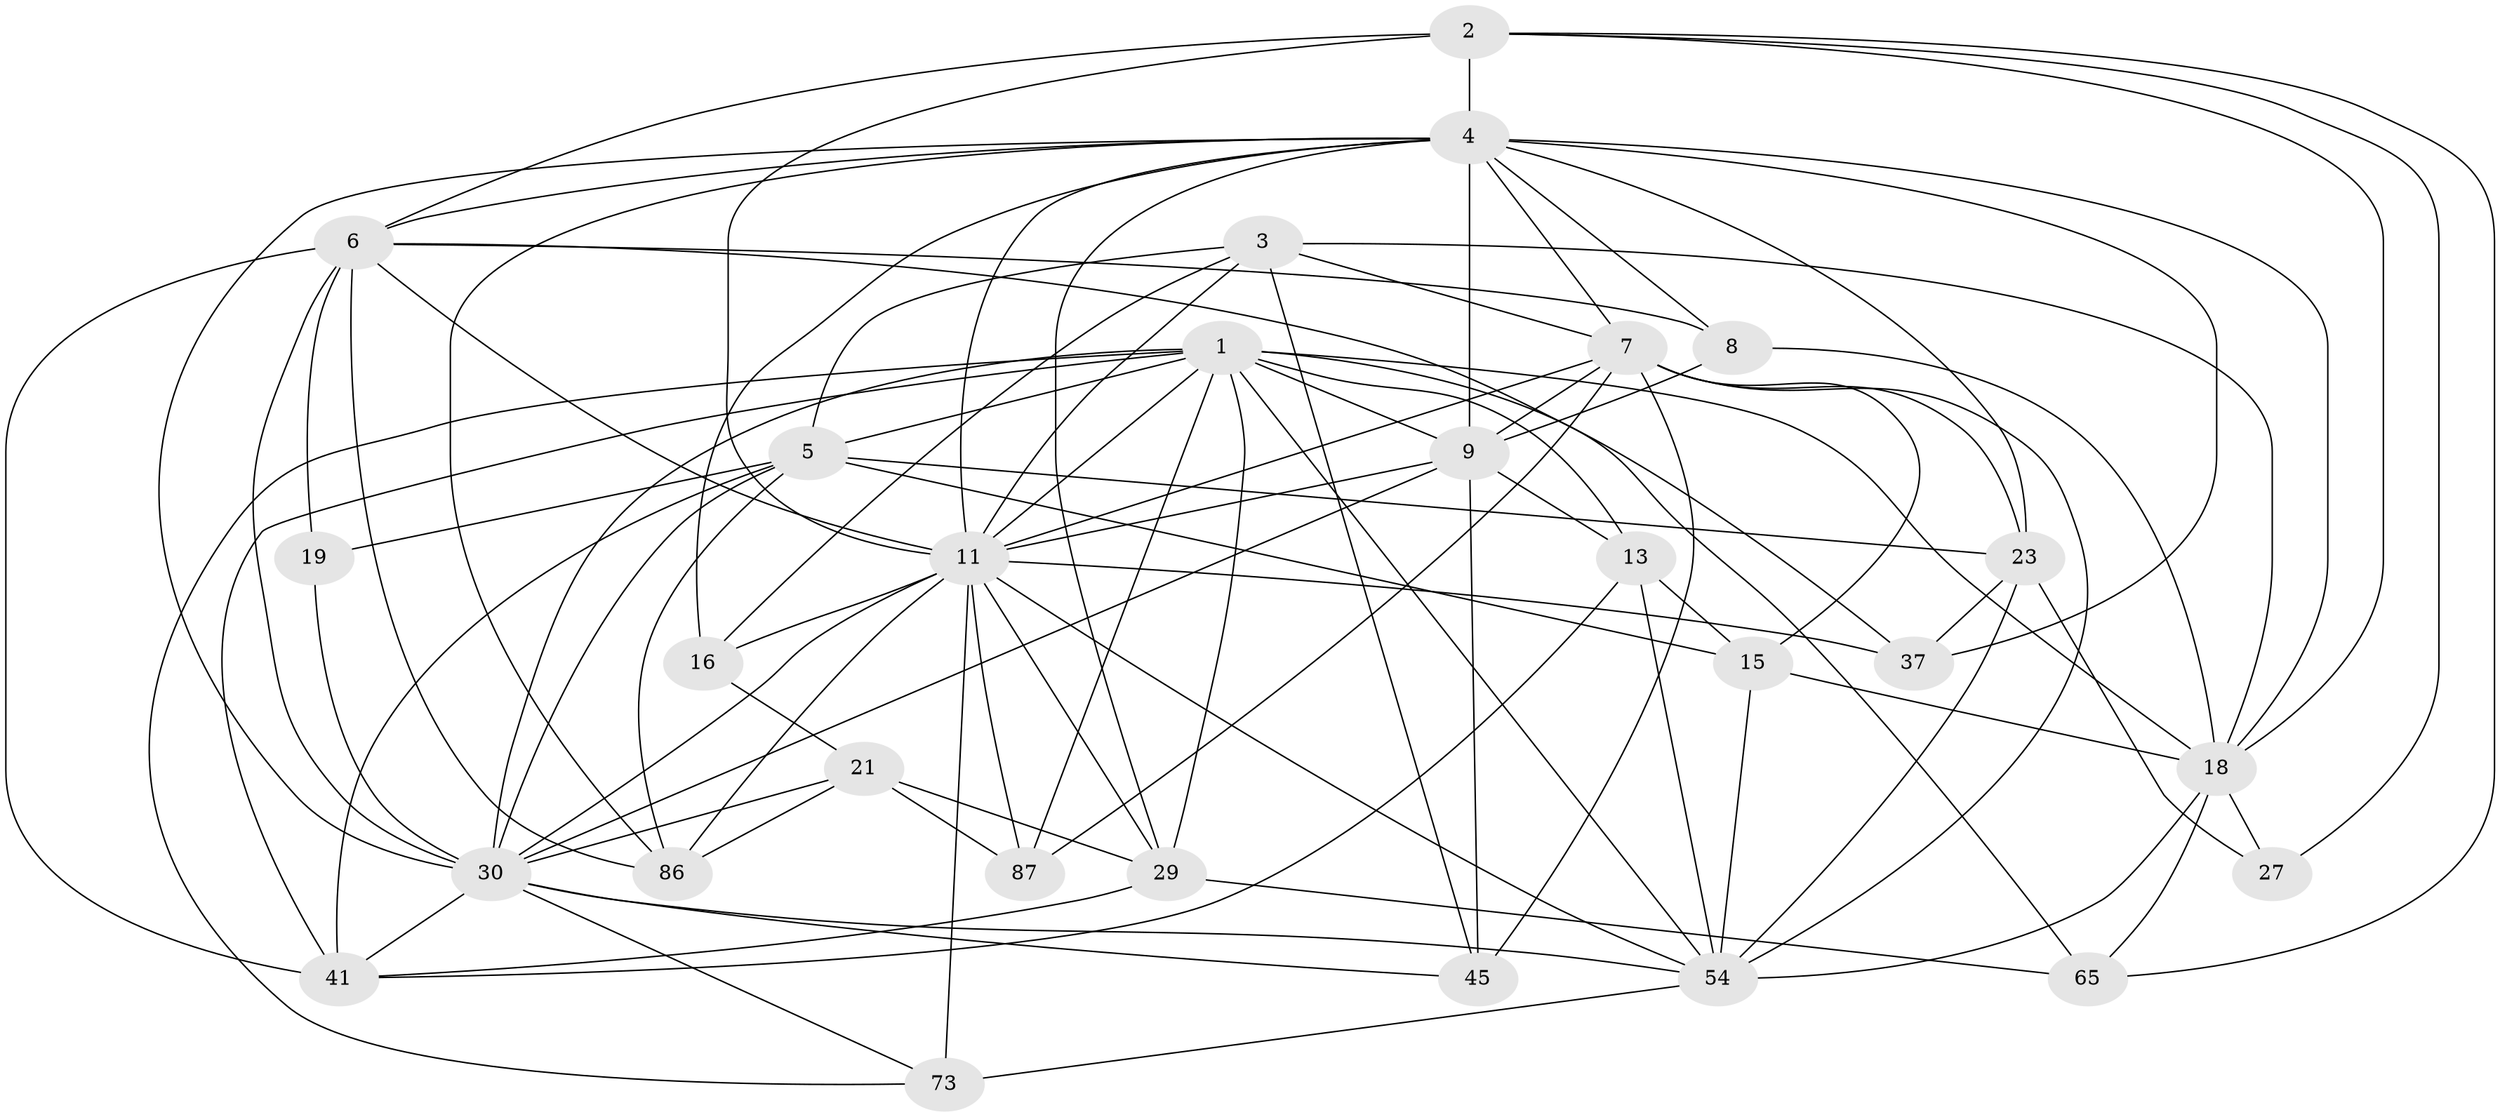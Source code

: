 // original degree distribution, {4: 0.2, 5: 0.29473684210526313, 6: 0.07368421052631578, 7: 0.021052631578947368, 3: 0.3157894736842105, 2: 0.09473684210526316}
// Generated by graph-tools (version 1.1) at 2025/18/03/04/25 18:18:44]
// undirected, 28 vertices, 94 edges
graph export_dot {
graph [start="1"]
  node [color=gray90,style=filled];
  1 [super="+40+24"];
  2 [super="+61+28"];
  3 [super="+42+46"];
  4 [super="+49+14+56+55+31"];
  5 [super="+95+53"];
  6 [super="+39+75+12+84"];
  7 [super="+70+25+83"];
  8 [super="+60+36"];
  9 [super="+74+10"];
  11 [super="+22+57+17"];
  13 [super="+69+51"];
  15 [super="+35"];
  16 [super="+58+20"];
  18 [super="+64+50+76"];
  19 [super="+47"];
  21 [super="+48+79"];
  23 [super="+38+43"];
  27 [super="+80"];
  29 [super="+72+71"];
  30 [super="+81+44+32"];
  37;
  41 [super="+91"];
  45 [super="+77"];
  54 [super="+68"];
  65 [super="+82"];
  73 [super="+89"];
  86 [super="+90"];
  87;
  1 -- 5;
  1 -- 13;
  1 -- 65;
  1 -- 41;
  1 -- 18;
  1 -- 87;
  1 -- 29;
  1 -- 30;
  1 -- 11 [weight=2];
  1 -- 54;
  1 -- 73;
  1 -- 9;
  2 -- 65;
  2 -- 11 [weight=2];
  2 -- 4 [weight=2];
  2 -- 27;
  2 -- 18;
  2 -- 6;
  3 -- 5;
  3 -- 16 [weight=2];
  3 -- 11;
  3 -- 45;
  3 -- 7 [weight=2];
  3 -- 18;
  4 -- 11 [weight=2];
  4 -- 37;
  4 -- 8 [weight=2];
  4 -- 18 [weight=2];
  4 -- 9 [weight=2];
  4 -- 16;
  4 -- 86;
  4 -- 29;
  4 -- 30;
  4 -- 6 [weight=3];
  4 -- 7;
  4 -- 23 [weight=2];
  5 -- 23;
  5 -- 30;
  5 -- 86;
  5 -- 15;
  5 -- 41;
  5 -- 19;
  6 -- 86;
  6 -- 19;
  6 -- 30 [weight=3];
  6 -- 37;
  6 -- 11;
  6 -- 41 [weight=2];
  6 -- 8;
  7 -- 11;
  7 -- 9;
  7 -- 23;
  7 -- 54 [weight=2];
  7 -- 45;
  7 -- 15;
  7 -- 87;
  8 -- 9;
  8 -- 18 [weight=3];
  9 -- 30;
  9 -- 11 [weight=2];
  9 -- 45;
  9 -- 13;
  11 -- 16;
  11 -- 86;
  11 -- 29;
  11 -- 54;
  11 -- 37;
  11 -- 87 [weight=2];
  11 -- 73 [weight=3];
  11 -- 30;
  13 -- 15;
  13 -- 41;
  13 -- 54;
  15 -- 54;
  15 -- 18;
  16 -- 21;
  18 -- 54;
  18 -- 27;
  18 -- 65 [weight=2];
  19 -- 30;
  21 -- 87;
  21 -- 86;
  21 -- 29;
  21 -- 30;
  23 -- 27;
  23 -- 54;
  23 -- 37;
  29 -- 41;
  29 -- 65 [weight=2];
  30 -- 73;
  30 -- 45;
  30 -- 54;
  30 -- 41;
  54 -- 73;
}
